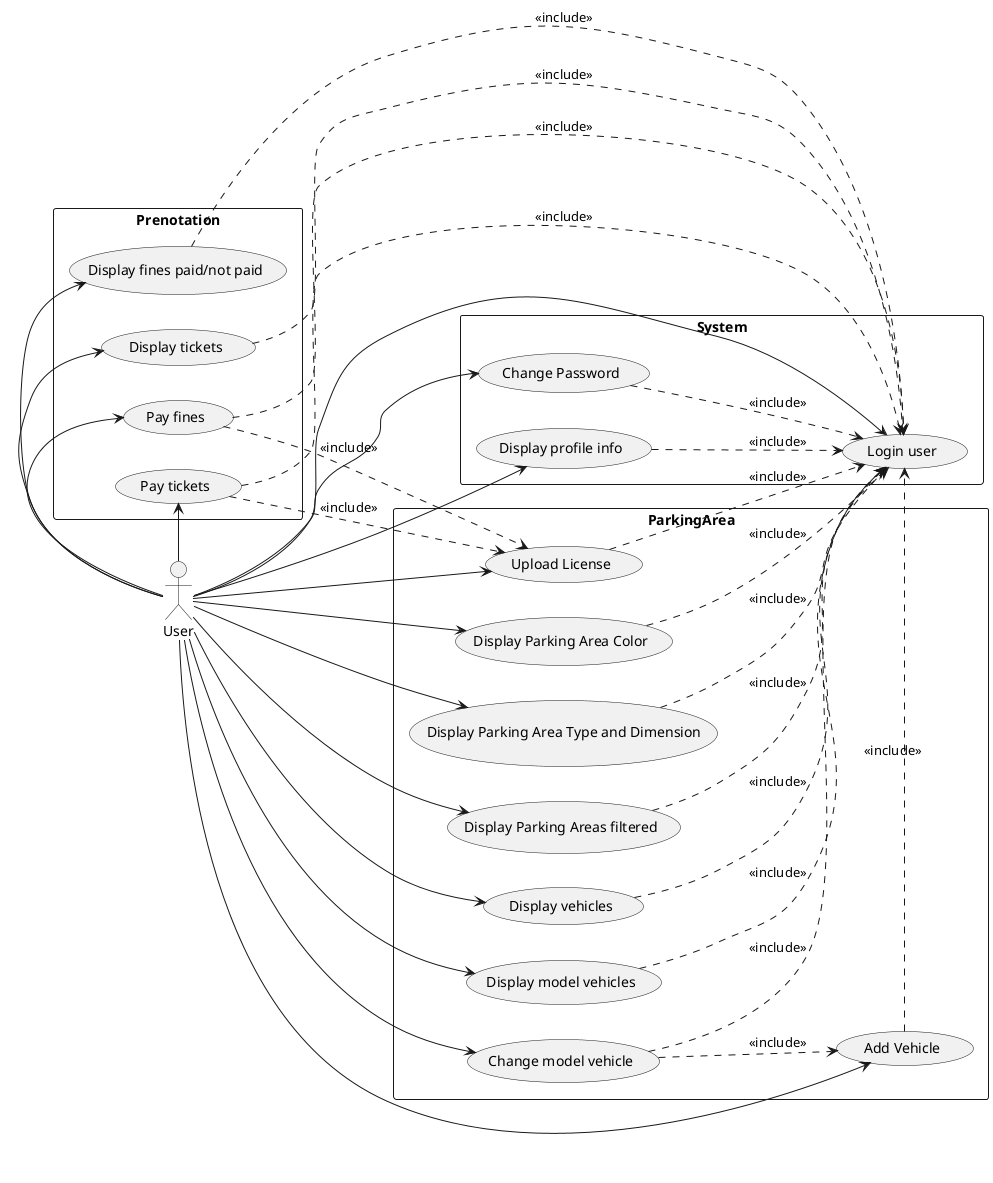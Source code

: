 @startuml
left to right direction
actor "User"
rectangle System{
User -> (Login user)
User --> (Change Password)
(Change Password) ..> (Login user): <<include>>
User --> (Display profile info)
(Display profile info) ..> (Login user): <<include>>
}

rectangle ParkingArea{
User -> (Display Parking Areas filtered)
(Display Parking Areas filtered) ..> (Login user): <<include>>
User -> (Upload License)
(Upload License) ..> (Login user): <<include>>
User -> (Add Vehicle)
(Add Vehicle) ..> (Login user): <<include>>
User -> (Display vehicles)
(Display vehicles) ..> (Login user): <<include>>
User -> (Display model vehicles)
(Display model vehicles) ..> (Login user): <<include>>
(Change model vehicle) ..> (Add Vehicle): <<include>>
User -> (Change model vehicle)
User ->(Display Parking Area Color)
(Display Parking Area Color) ..> (Login user): <<include>>
User ->(Display Parking Area Type and Dimension)
(Display Parking Area Type and Dimension) ..> (Login user): <<include>>
(Change model vehicle) ..> (Login user): <<include>>
}

rectangle Prenotation{
User -> (Display tickets)
User -> (Pay tickets)
User -> (Display fines paid/not paid)
User -> (Pay fines)
(Pay tickets) ..> (Login user): <<include>>
(Pay fines) ..> (Login user): <<include>>
(Pay tickets) ..> (Upload License): <<include>>
(Pay fines) ..> (Upload License): <<include>>
(Display tickets) ..> (Login user): <<include>>
(Display fines paid/not paid) ..> (Login user): <<include>>
}
@enduml